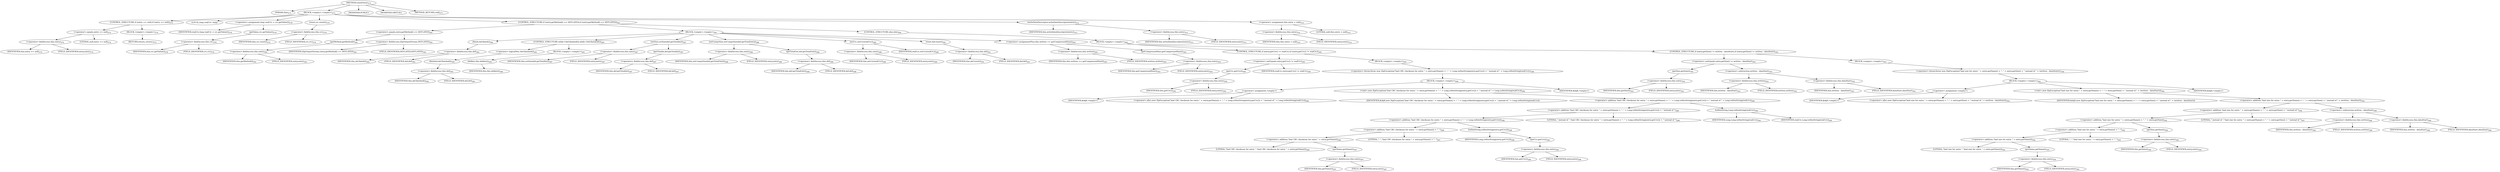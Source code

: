 digraph "closeEntry" {  
"295" [label = <(METHOD,closeEntry)<SUB>273</SUB>> ]
"12" [label = <(PARAM,this)<SUB>273</SUB>> ]
"296" [label = <(BLOCK,&lt;empty&gt;,&lt;empty&gt;)<SUB>273</SUB>> ]
"297" [label = <(CONTROL_STRUCTURE,if (entry == null),if (entry == null))<SUB>274</SUB>> ]
"298" [label = <(&lt;operator&gt;.equals,entry == null)<SUB>274</SUB>> ]
"299" [label = <(&lt;operator&gt;.fieldAccess,this.entry)<SUB>274</SUB>> ]
"300" [label = <(IDENTIFIER,this,entry == null)<SUB>274</SUB>> ]
"301" [label = <(FIELD_IDENTIFIER,entry,entry)<SUB>274</SUB>> ]
"302" [label = <(LITERAL,null,entry == null)<SUB>274</SUB>> ]
"303" [label = <(BLOCK,&lt;empty&gt;,&lt;empty&gt;)<SUB>274</SUB>> ]
"304" [label = <(RETURN,return;,return;)<SUB>275</SUB>> ]
"305" [label = <(LOCAL,long realCrc: long)> ]
"306" [label = <(&lt;operator&gt;.assignment,long realCrc = crc.getValue())<SUB>278</SUB>> ]
"307" [label = <(IDENTIFIER,realCrc,long realCrc = crc.getValue())<SUB>278</SUB>> ]
"308" [label = <(getValue,crc.getValue())<SUB>278</SUB>> ]
"309" [label = <(&lt;operator&gt;.fieldAccess,this.crc)<SUB>278</SUB>> ]
"310" [label = <(IDENTIFIER,this,crc.getValue())<SUB>278</SUB>> ]
"311" [label = <(FIELD_IDENTIFIER,crc,crc)<SUB>278</SUB>> ]
"312" [label = <(reset,crc.reset())<SUB>279</SUB>> ]
"313" [label = <(&lt;operator&gt;.fieldAccess,this.crc)<SUB>279</SUB>> ]
"314" [label = <(IDENTIFIER,this,crc.reset())<SUB>279</SUB>> ]
"315" [label = <(FIELD_IDENTIFIER,crc,crc)<SUB>279</SUB>> ]
"316" [label = <(CONTROL_STRUCTURE,if (entry.getMethod() == DEFLATED),if (entry.getMethod() == DEFLATED))<SUB>281</SUB>> ]
"317" [label = <(&lt;operator&gt;.equals,entry.getMethod() == DEFLATED)<SUB>281</SUB>> ]
"318" [label = <(getMethod,getMethod())<SUB>281</SUB>> ]
"319" [label = <(&lt;operator&gt;.fieldAccess,this.entry)<SUB>281</SUB>> ]
"320" [label = <(IDENTIFIER,this,getMethod())<SUB>281</SUB>> ]
"321" [label = <(FIELD_IDENTIFIER,entry,entry)<SUB>281</SUB>> ]
"322" [label = <(&lt;operator&gt;.fieldAccess,ZipOutputStream.DEFLATED)<SUB>281</SUB>> ]
"323" [label = <(IDENTIFIER,ZipOutputStream,entry.getMethod() == DEFLATED)<SUB>281</SUB>> ]
"324" [label = <(FIELD_IDENTIFIER,DEFLATED,DEFLATED)<SUB>281</SUB>> ]
"325" [label = <(BLOCK,&lt;empty&gt;,&lt;empty&gt;)<SUB>281</SUB>> ]
"326" [label = <(finish,def.finish())<SUB>282</SUB>> ]
"327" [label = <(&lt;operator&gt;.fieldAccess,this.def)<SUB>282</SUB>> ]
"328" [label = <(IDENTIFIER,this,def.finish())<SUB>282</SUB>> ]
"329" [label = <(FIELD_IDENTIFIER,def,def)<SUB>282</SUB>> ]
"330" [label = <(CONTROL_STRUCTURE,while (!def.finished()),while (!def.finished()))<SUB>283</SUB>> ]
"331" [label = <(&lt;operator&gt;.logicalNot,!def.finished())<SUB>283</SUB>> ]
"332" [label = <(finished,def.finished())<SUB>283</SUB>> ]
"333" [label = <(&lt;operator&gt;.fieldAccess,this.def)<SUB>283</SUB>> ]
"334" [label = <(IDENTIFIER,this,def.finished())<SUB>283</SUB>> ]
"335" [label = <(FIELD_IDENTIFIER,def,def)<SUB>283</SUB>> ]
"336" [label = <(BLOCK,&lt;empty&gt;,&lt;empty&gt;)<SUB>283</SUB>> ]
"337" [label = <(deflate,this.deflate())<SUB>284</SUB>> ]
"11" [label = <(IDENTIFIER,this,this.deflate())<SUB>284</SUB>> ]
"338" [label = <(setSize,setSize(def.getTotalIn()))<SUB>287</SUB>> ]
"339" [label = <(&lt;operator&gt;.fieldAccess,this.entry)<SUB>287</SUB>> ]
"340" [label = <(IDENTIFIER,this,setSize(def.getTotalIn()))<SUB>287</SUB>> ]
"341" [label = <(FIELD_IDENTIFIER,entry,entry)<SUB>287</SUB>> ]
"342" [label = <(getTotalIn,def.getTotalIn())<SUB>287</SUB>> ]
"343" [label = <(&lt;operator&gt;.fieldAccess,this.def)<SUB>287</SUB>> ]
"344" [label = <(IDENTIFIER,this,def.getTotalIn())<SUB>287</SUB>> ]
"345" [label = <(FIELD_IDENTIFIER,def,def)<SUB>287</SUB>> ]
"346" [label = <(setComprSize,setComprSize(def.getTotalOut()))<SUB>288</SUB>> ]
"347" [label = <(&lt;operator&gt;.fieldAccess,this.entry)<SUB>288</SUB>> ]
"348" [label = <(IDENTIFIER,this,setComprSize(def.getTotalOut()))<SUB>288</SUB>> ]
"349" [label = <(FIELD_IDENTIFIER,entry,entry)<SUB>288</SUB>> ]
"350" [label = <(getTotalOut,def.getTotalOut())<SUB>288</SUB>> ]
"351" [label = <(&lt;operator&gt;.fieldAccess,this.def)<SUB>288</SUB>> ]
"352" [label = <(IDENTIFIER,this,def.getTotalOut())<SUB>288</SUB>> ]
"353" [label = <(FIELD_IDENTIFIER,def,def)<SUB>288</SUB>> ]
"354" [label = <(setCrc,setCrc(realCrc))<SUB>289</SUB>> ]
"355" [label = <(&lt;operator&gt;.fieldAccess,this.entry)<SUB>289</SUB>> ]
"356" [label = <(IDENTIFIER,this,setCrc(realCrc))<SUB>289</SUB>> ]
"357" [label = <(FIELD_IDENTIFIER,entry,entry)<SUB>289</SUB>> ]
"358" [label = <(IDENTIFIER,realCrc,setCrc(realCrc))<SUB>289</SUB>> ]
"359" [label = <(reset,def.reset())<SUB>291</SUB>> ]
"360" [label = <(&lt;operator&gt;.fieldAccess,this.def)<SUB>291</SUB>> ]
"361" [label = <(IDENTIFIER,this,def.reset())<SUB>291</SUB>> ]
"362" [label = <(FIELD_IDENTIFIER,def,def)<SUB>291</SUB>> ]
"363" [label = <(&lt;operator&gt;.assignmentPlus,this.written += getCompressedSize())<SUB>293</SUB>> ]
"364" [label = <(&lt;operator&gt;.fieldAccess,this.written)<SUB>293</SUB>> ]
"365" [label = <(IDENTIFIER,this,this.written += getCompressedSize())<SUB>293</SUB>> ]
"366" [label = <(FIELD_IDENTIFIER,written,written)<SUB>293</SUB>> ]
"367" [label = <(getCompressedSize,getCompressedSize())<SUB>293</SUB>> ]
"368" [label = <(&lt;operator&gt;.fieldAccess,this.entry)<SUB>293</SUB>> ]
"369" [label = <(IDENTIFIER,this,getCompressedSize())<SUB>293</SUB>> ]
"370" [label = <(FIELD_IDENTIFIER,entry,entry)<SUB>293</SUB>> ]
"371" [label = <(CONTROL_STRUCTURE,else,else)<SUB>294</SUB>> ]
"372" [label = <(BLOCK,&lt;empty&gt;,&lt;empty&gt;)<SUB>294</SUB>> ]
"373" [label = <(CONTROL_STRUCTURE,if (entry.getCrc() != realCrc),if (entry.getCrc() != realCrc))<SUB>295</SUB>> ]
"374" [label = <(&lt;operator&gt;.notEquals,entry.getCrc() != realCrc)<SUB>295</SUB>> ]
"375" [label = <(getCrc,getCrc())<SUB>295</SUB>> ]
"376" [label = <(&lt;operator&gt;.fieldAccess,this.entry)<SUB>295</SUB>> ]
"377" [label = <(IDENTIFIER,this,getCrc())<SUB>295</SUB>> ]
"378" [label = <(FIELD_IDENTIFIER,entry,entry)<SUB>295</SUB>> ]
"379" [label = <(IDENTIFIER,realCrc,entry.getCrc() != realCrc)<SUB>295</SUB>> ]
"380" [label = <(BLOCK,&lt;empty&gt;,&lt;empty&gt;)<SUB>295</SUB>> ]
"381" [label = <(&lt;operator&gt;.throw,throw new ZipException(&quot;bad CRC checksum for entry &quot; + entry.getName() + &quot;: &quot; + Long.toHexString(entry.getCrc()) + &quot; instead of &quot; + Long.toHexString(realCrc));)<SUB>296</SUB>> ]
"382" [label = <(BLOCK,&lt;empty&gt;,&lt;empty&gt;)<SUB>296</SUB>> ]
"383" [label = <(&lt;operator&gt;.assignment,&lt;empty&gt;)> ]
"384" [label = <(IDENTIFIER,$obj8,&lt;empty&gt;)> ]
"385" [label = <(&lt;operator&gt;.alloc,new ZipException(&quot;bad CRC checksum for entry &quot; + entry.getName() + &quot;: &quot; + Long.toHexString(entry.getCrc()) + &quot; instead of &quot; + Long.toHexString(realCrc)))<SUB>296</SUB>> ]
"386" [label = <(&lt;init&gt;,new ZipException(&quot;bad CRC checksum for entry &quot; + entry.getName() + &quot;: &quot; + Long.toHexString(entry.getCrc()) + &quot; instead of &quot; + Long.toHexString(realCrc)))<SUB>296</SUB>> ]
"387" [label = <(IDENTIFIER,$obj8,new ZipException(&quot;bad CRC checksum for entry &quot; + entry.getName() + &quot;: &quot; + Long.toHexString(entry.getCrc()) + &quot; instead of &quot; + Long.toHexString(realCrc)))> ]
"388" [label = <(&lt;operator&gt;.addition,&quot;bad CRC checksum for entry &quot; + entry.getName() + &quot;: &quot; + Long.toHexString(entry.getCrc()) + &quot; instead of &quot; + Long.toHexString(realCrc))<SUB>296</SUB>> ]
"389" [label = <(&lt;operator&gt;.addition,&quot;bad CRC checksum for entry &quot; + entry.getName() + &quot;: &quot; + Long.toHexString(entry.getCrc()) + &quot; instead of &quot;)<SUB>296</SUB>> ]
"390" [label = <(&lt;operator&gt;.addition,&quot;bad CRC checksum for entry &quot; + entry.getName() + &quot;: &quot; + Long.toHexString(entry.getCrc()))<SUB>296</SUB>> ]
"391" [label = <(&lt;operator&gt;.addition,&quot;bad CRC checksum for entry &quot; + entry.getName() + &quot;: &quot;)<SUB>296</SUB>> ]
"392" [label = <(&lt;operator&gt;.addition,&quot;bad CRC checksum for entry &quot; + entry.getName())<SUB>296</SUB>> ]
"393" [label = <(LITERAL,&quot;bad CRC checksum for entry &quot;,&quot;bad CRC checksum for entry &quot; + entry.getName())<SUB>296</SUB>> ]
"394" [label = <(getName,getName())<SUB>297</SUB>> ]
"395" [label = <(&lt;operator&gt;.fieldAccess,this.entry)<SUB>297</SUB>> ]
"396" [label = <(IDENTIFIER,this,getName())<SUB>297</SUB>> ]
"397" [label = <(FIELD_IDENTIFIER,entry,entry)<SUB>297</SUB>> ]
"398" [label = <(LITERAL,&quot;: &quot;,&quot;bad CRC checksum for entry &quot; + entry.getName() + &quot;: &quot;)<SUB>297</SUB>> ]
"399" [label = <(toHexString,toHexString(entry.getCrc()))<SUB>298</SUB>> ]
"400" [label = <(IDENTIFIER,Long,toHexString(entry.getCrc()))<SUB>298</SUB>> ]
"401" [label = <(getCrc,getCrc())<SUB>298</SUB>> ]
"402" [label = <(&lt;operator&gt;.fieldAccess,this.entry)<SUB>298</SUB>> ]
"403" [label = <(IDENTIFIER,this,getCrc())<SUB>298</SUB>> ]
"404" [label = <(FIELD_IDENTIFIER,entry,entry)<SUB>298</SUB>> ]
"405" [label = <(LITERAL,&quot; instead of &quot;,&quot;bad CRC checksum for entry &quot; + entry.getName() + &quot;: &quot; + Long.toHexString(entry.getCrc()) + &quot; instead of &quot;)<SUB>299</SUB>> ]
"406" [label = <(toHexString,Long.toHexString(realCrc))<SUB>300</SUB>> ]
"407" [label = <(IDENTIFIER,Long,Long.toHexString(realCrc))<SUB>300</SUB>> ]
"408" [label = <(IDENTIFIER,realCrc,Long.toHexString(realCrc))<SUB>300</SUB>> ]
"409" [label = <(IDENTIFIER,$obj8,&lt;empty&gt;)> ]
"410" [label = <(CONTROL_STRUCTURE,if (entry.getSize() != written - dataStart),if (entry.getSize() != written - dataStart))<SUB>303</SUB>> ]
"411" [label = <(&lt;operator&gt;.notEquals,entry.getSize() != written - dataStart)<SUB>303</SUB>> ]
"412" [label = <(getSize,getSize())<SUB>303</SUB>> ]
"413" [label = <(&lt;operator&gt;.fieldAccess,this.entry)<SUB>303</SUB>> ]
"414" [label = <(IDENTIFIER,this,getSize())<SUB>303</SUB>> ]
"415" [label = <(FIELD_IDENTIFIER,entry,entry)<SUB>303</SUB>> ]
"416" [label = <(&lt;operator&gt;.subtraction,written - dataStart)<SUB>303</SUB>> ]
"417" [label = <(&lt;operator&gt;.fieldAccess,this.written)<SUB>303</SUB>> ]
"418" [label = <(IDENTIFIER,this,written - dataStart)<SUB>303</SUB>> ]
"419" [label = <(FIELD_IDENTIFIER,written,written)<SUB>303</SUB>> ]
"420" [label = <(&lt;operator&gt;.fieldAccess,this.dataStart)<SUB>303</SUB>> ]
"421" [label = <(IDENTIFIER,this,written - dataStart)<SUB>303</SUB>> ]
"422" [label = <(FIELD_IDENTIFIER,dataStart,dataStart)<SUB>303</SUB>> ]
"423" [label = <(BLOCK,&lt;empty&gt;,&lt;empty&gt;)<SUB>303</SUB>> ]
"424" [label = <(&lt;operator&gt;.throw,throw new ZipException(&quot;bad size for entry &quot; + entry.getName() + &quot;: &quot; + entry.getSize() + &quot; instead of &quot; + (written - dataStart));)<SUB>304</SUB>> ]
"425" [label = <(BLOCK,&lt;empty&gt;,&lt;empty&gt;)<SUB>304</SUB>> ]
"426" [label = <(&lt;operator&gt;.assignment,&lt;empty&gt;)> ]
"427" [label = <(IDENTIFIER,$obj9,&lt;empty&gt;)> ]
"428" [label = <(&lt;operator&gt;.alloc,new ZipException(&quot;bad size for entry &quot; + entry.getName() + &quot;: &quot; + entry.getSize() + &quot; instead of &quot; + (written - dataStart)))<SUB>304</SUB>> ]
"429" [label = <(&lt;init&gt;,new ZipException(&quot;bad size for entry &quot; + entry.getName() + &quot;: &quot; + entry.getSize() + &quot; instead of &quot; + (written - dataStart)))<SUB>304</SUB>> ]
"430" [label = <(IDENTIFIER,$obj9,new ZipException(&quot;bad size for entry &quot; + entry.getName() + &quot;: &quot; + entry.getSize() + &quot; instead of &quot; + (written - dataStart)))> ]
"431" [label = <(&lt;operator&gt;.addition,&quot;bad size for entry &quot; + entry.getName() + &quot;: &quot; + entry.getSize() + &quot; instead of &quot; + (written - dataStart))<SUB>304</SUB>> ]
"432" [label = <(&lt;operator&gt;.addition,&quot;bad size for entry &quot; + entry.getName() + &quot;: &quot; + entry.getSize() + &quot; instead of &quot;)<SUB>304</SUB>> ]
"433" [label = <(&lt;operator&gt;.addition,&quot;bad size for entry &quot; + entry.getName() + &quot;: &quot; + entry.getSize())<SUB>304</SUB>> ]
"434" [label = <(&lt;operator&gt;.addition,&quot;bad size for entry &quot; + entry.getName() + &quot;: &quot;)<SUB>304</SUB>> ]
"435" [label = <(&lt;operator&gt;.addition,&quot;bad size for entry &quot; + entry.getName())<SUB>304</SUB>> ]
"436" [label = <(LITERAL,&quot;bad size for entry &quot;,&quot;bad size for entry &quot; + entry.getName())<SUB>304</SUB>> ]
"437" [label = <(getName,getName())<SUB>305</SUB>> ]
"438" [label = <(&lt;operator&gt;.fieldAccess,this.entry)<SUB>305</SUB>> ]
"439" [label = <(IDENTIFIER,this,getName())<SUB>305</SUB>> ]
"440" [label = <(FIELD_IDENTIFIER,entry,entry)<SUB>305</SUB>> ]
"441" [label = <(LITERAL,&quot;: &quot;,&quot;bad size for entry &quot; + entry.getName() + &quot;: &quot;)<SUB>305</SUB>> ]
"442" [label = <(getSize,getSize())<SUB>306</SUB>> ]
"443" [label = <(&lt;operator&gt;.fieldAccess,this.entry)<SUB>306</SUB>> ]
"444" [label = <(IDENTIFIER,this,getSize())<SUB>306</SUB>> ]
"445" [label = <(FIELD_IDENTIFIER,entry,entry)<SUB>306</SUB>> ]
"446" [label = <(LITERAL,&quot; instead of &quot;,&quot;bad size for entry &quot; + entry.getName() + &quot;: &quot; + entry.getSize() + &quot; instead of &quot;)<SUB>307</SUB>> ]
"447" [label = <(&lt;operator&gt;.subtraction,written - dataStart)<SUB>308</SUB>> ]
"448" [label = <(&lt;operator&gt;.fieldAccess,this.written)<SUB>308</SUB>> ]
"449" [label = <(IDENTIFIER,this,written - dataStart)<SUB>308</SUB>> ]
"450" [label = <(FIELD_IDENTIFIER,written,written)<SUB>308</SUB>> ]
"451" [label = <(&lt;operator&gt;.fieldAccess,this.dataStart)<SUB>308</SUB>> ]
"452" [label = <(IDENTIFIER,this,written - dataStart)<SUB>308</SUB>> ]
"453" [label = <(FIELD_IDENTIFIER,dataStart,dataStart)<SUB>308</SUB>> ]
"454" [label = <(IDENTIFIER,$obj9,&lt;empty&gt;)> ]
"455" [label = <(writeDataDescriptor,writeDataDescriptor(entry))<SUB>313</SUB>> ]
"13" [label = <(IDENTIFIER,this,writeDataDescriptor(entry))<SUB>313</SUB>> ]
"456" [label = <(&lt;operator&gt;.fieldAccess,this.entry)<SUB>313</SUB>> ]
"457" [label = <(IDENTIFIER,this,writeDataDescriptor(entry))<SUB>313</SUB>> ]
"458" [label = <(FIELD_IDENTIFIER,entry,entry)<SUB>313</SUB>> ]
"459" [label = <(&lt;operator&gt;.assignment,this.entry = null)<SUB>314</SUB>> ]
"460" [label = <(&lt;operator&gt;.fieldAccess,this.entry)<SUB>314</SUB>> ]
"461" [label = <(IDENTIFIER,this,this.entry = null)<SUB>314</SUB>> ]
"462" [label = <(FIELD_IDENTIFIER,entry,entry)<SUB>314</SUB>> ]
"463" [label = <(LITERAL,null,this.entry = null)<SUB>314</SUB>> ]
"464" [label = <(MODIFIER,PUBLIC)> ]
"465" [label = <(MODIFIER,VIRTUAL)> ]
"466" [label = <(METHOD_RETURN,void)<SUB>273</SUB>> ]
  "295" -> "12" 
  "295" -> "296" 
  "295" -> "464" 
  "295" -> "465" 
  "295" -> "466" 
  "296" -> "297" 
  "296" -> "305" 
  "296" -> "306" 
  "296" -> "312" 
  "296" -> "316" 
  "296" -> "455" 
  "296" -> "459" 
  "297" -> "298" 
  "297" -> "303" 
  "298" -> "299" 
  "298" -> "302" 
  "299" -> "300" 
  "299" -> "301" 
  "303" -> "304" 
  "306" -> "307" 
  "306" -> "308" 
  "308" -> "309" 
  "309" -> "310" 
  "309" -> "311" 
  "312" -> "313" 
  "313" -> "314" 
  "313" -> "315" 
  "316" -> "317" 
  "316" -> "325" 
  "316" -> "371" 
  "317" -> "318" 
  "317" -> "322" 
  "318" -> "319" 
  "319" -> "320" 
  "319" -> "321" 
  "322" -> "323" 
  "322" -> "324" 
  "325" -> "326" 
  "325" -> "330" 
  "325" -> "338" 
  "325" -> "346" 
  "325" -> "354" 
  "325" -> "359" 
  "325" -> "363" 
  "326" -> "327" 
  "327" -> "328" 
  "327" -> "329" 
  "330" -> "331" 
  "330" -> "336" 
  "331" -> "332" 
  "332" -> "333" 
  "333" -> "334" 
  "333" -> "335" 
  "336" -> "337" 
  "337" -> "11" 
  "338" -> "339" 
  "338" -> "342" 
  "339" -> "340" 
  "339" -> "341" 
  "342" -> "343" 
  "343" -> "344" 
  "343" -> "345" 
  "346" -> "347" 
  "346" -> "350" 
  "347" -> "348" 
  "347" -> "349" 
  "350" -> "351" 
  "351" -> "352" 
  "351" -> "353" 
  "354" -> "355" 
  "354" -> "358" 
  "355" -> "356" 
  "355" -> "357" 
  "359" -> "360" 
  "360" -> "361" 
  "360" -> "362" 
  "363" -> "364" 
  "363" -> "367" 
  "364" -> "365" 
  "364" -> "366" 
  "367" -> "368" 
  "368" -> "369" 
  "368" -> "370" 
  "371" -> "372" 
  "372" -> "373" 
  "372" -> "410" 
  "373" -> "374" 
  "373" -> "380" 
  "374" -> "375" 
  "374" -> "379" 
  "375" -> "376" 
  "376" -> "377" 
  "376" -> "378" 
  "380" -> "381" 
  "381" -> "382" 
  "382" -> "383" 
  "382" -> "386" 
  "382" -> "409" 
  "383" -> "384" 
  "383" -> "385" 
  "386" -> "387" 
  "386" -> "388" 
  "388" -> "389" 
  "388" -> "406" 
  "389" -> "390" 
  "389" -> "405" 
  "390" -> "391" 
  "390" -> "399" 
  "391" -> "392" 
  "391" -> "398" 
  "392" -> "393" 
  "392" -> "394" 
  "394" -> "395" 
  "395" -> "396" 
  "395" -> "397" 
  "399" -> "400" 
  "399" -> "401" 
  "401" -> "402" 
  "402" -> "403" 
  "402" -> "404" 
  "406" -> "407" 
  "406" -> "408" 
  "410" -> "411" 
  "410" -> "423" 
  "411" -> "412" 
  "411" -> "416" 
  "412" -> "413" 
  "413" -> "414" 
  "413" -> "415" 
  "416" -> "417" 
  "416" -> "420" 
  "417" -> "418" 
  "417" -> "419" 
  "420" -> "421" 
  "420" -> "422" 
  "423" -> "424" 
  "424" -> "425" 
  "425" -> "426" 
  "425" -> "429" 
  "425" -> "454" 
  "426" -> "427" 
  "426" -> "428" 
  "429" -> "430" 
  "429" -> "431" 
  "431" -> "432" 
  "431" -> "447" 
  "432" -> "433" 
  "432" -> "446" 
  "433" -> "434" 
  "433" -> "442" 
  "434" -> "435" 
  "434" -> "441" 
  "435" -> "436" 
  "435" -> "437" 
  "437" -> "438" 
  "438" -> "439" 
  "438" -> "440" 
  "442" -> "443" 
  "443" -> "444" 
  "443" -> "445" 
  "447" -> "448" 
  "447" -> "451" 
  "448" -> "449" 
  "448" -> "450" 
  "451" -> "452" 
  "451" -> "453" 
  "455" -> "13" 
  "455" -> "456" 
  "456" -> "457" 
  "456" -> "458" 
  "459" -> "460" 
  "459" -> "463" 
  "460" -> "461" 
  "460" -> "462" 
}
